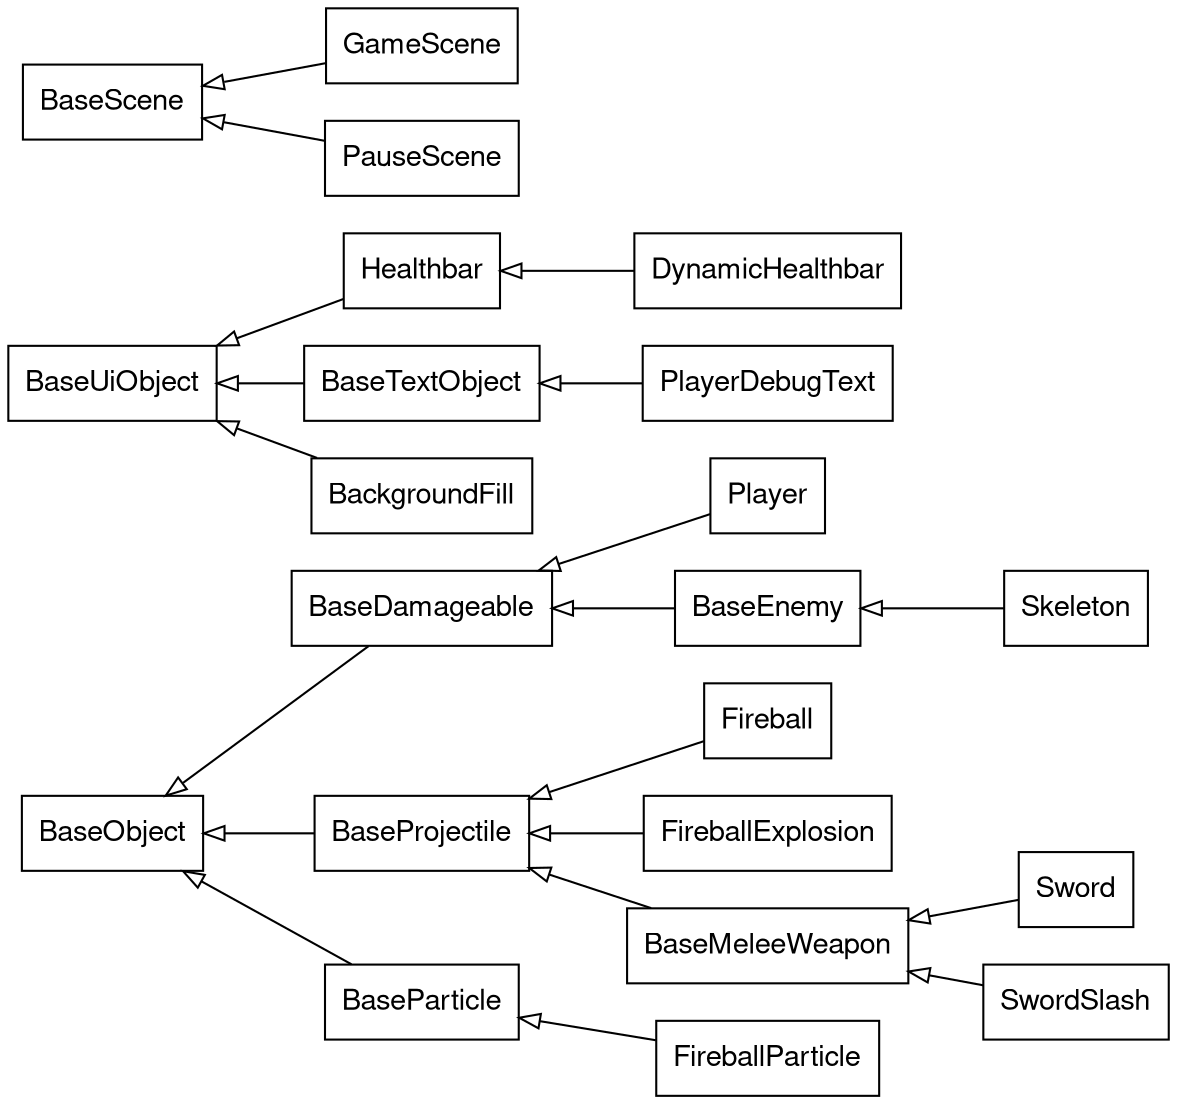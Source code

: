 digraph inheritance {
    //size="800,600"
    rankdir="LR"
    node [shape=box fontname="Helvetica,Arial,sans-serif"]
    edge [dir=back arrowtail=empty]

    subgraph objects {
        BaseObject->{BaseDamageable, BaseProjectile, BaseParticle}
        BaseDamageable->{Player, BaseEnemy}
        BaseProjectile->{Fireball, FireballExplosion, BaseMeleeWeapon}
        BaseParticle->FireballParticle
        BaseMeleeWeapon->{Sword, SwordSlash}
        BaseEnemy->Skeleton
    }

    subgraph uiObjects {
        BaseUiObject->{Healthbar, BaseTextObject, BackgroundFill}
        Healthbar->DynamicHealthbar
        BaseTextObject->PlayerDebugText
    }

    subgraph scenes {
        BaseScene->{GameScene, PauseScene}
    }
}

// use `dot -Tpng -O inheritance.gv` to generate a .png